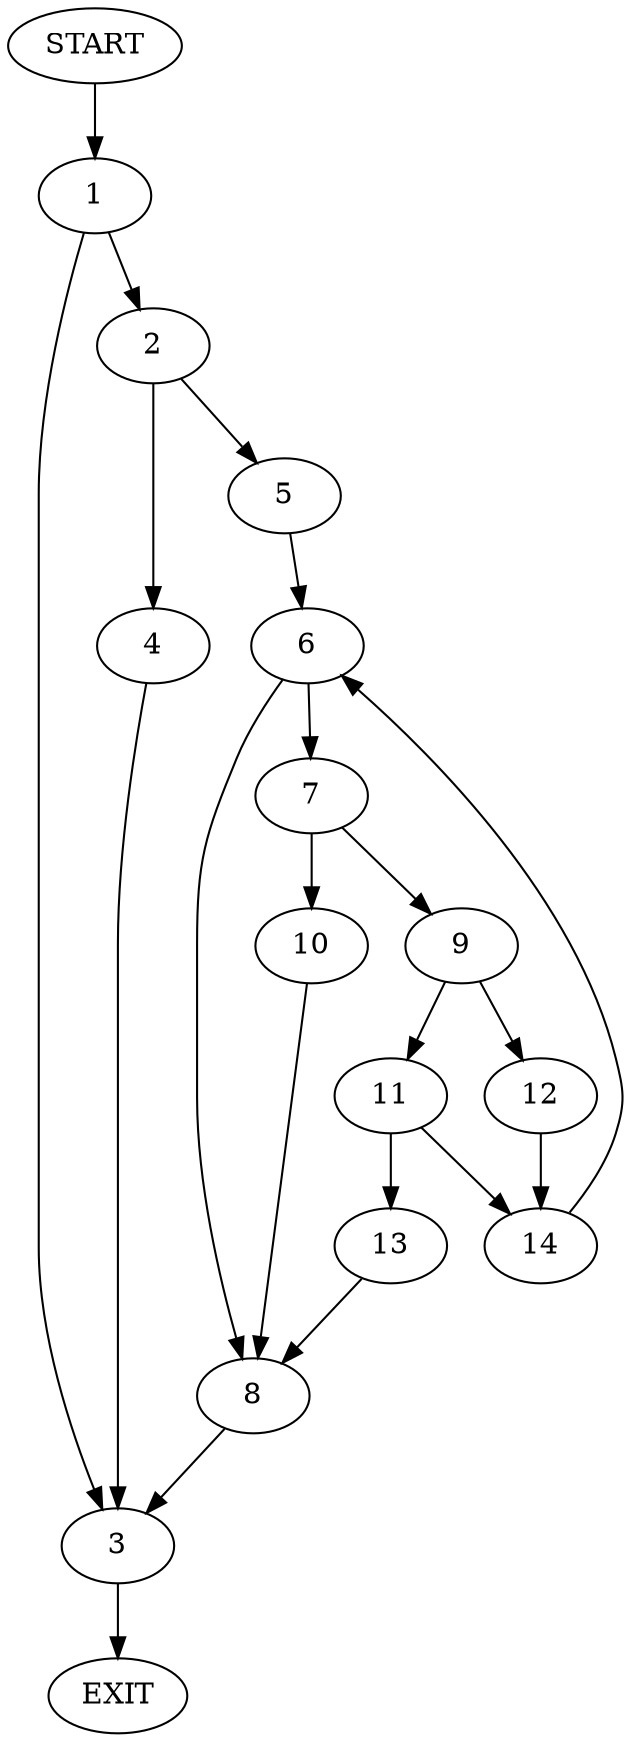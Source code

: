 digraph {
0 [label="START"]
15 [label="EXIT"]
0 -> 1
1 -> 2
1 -> 3
2 -> 4
2 -> 5
3 -> 15
4 -> 3
5 -> 6
6 -> 7
6 -> 8
8 -> 3
7 -> 9
7 -> 10
10 -> 8
9 -> 11
9 -> 12
11 -> 13
11 -> 14
12 -> 14
14 -> 6
13 -> 8
}
